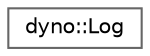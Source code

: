 digraph "Graphical Class Hierarchy"
{
 // LATEX_PDF_SIZE
  bgcolor="transparent";
  edge [fontname=Helvetica,fontsize=10,labelfontname=Helvetica,labelfontsize=10];
  node [fontname=Helvetica,fontsize=10,shape=box,height=0.2,width=0.4];
  rankdir="LR";
  Node0 [id="Node000000",label="dyno::Log",height=0.2,width=0.4,color="grey40", fillcolor="white", style="filled",URL="$classdyno_1_1_log.html",tooltip=" "];
}
